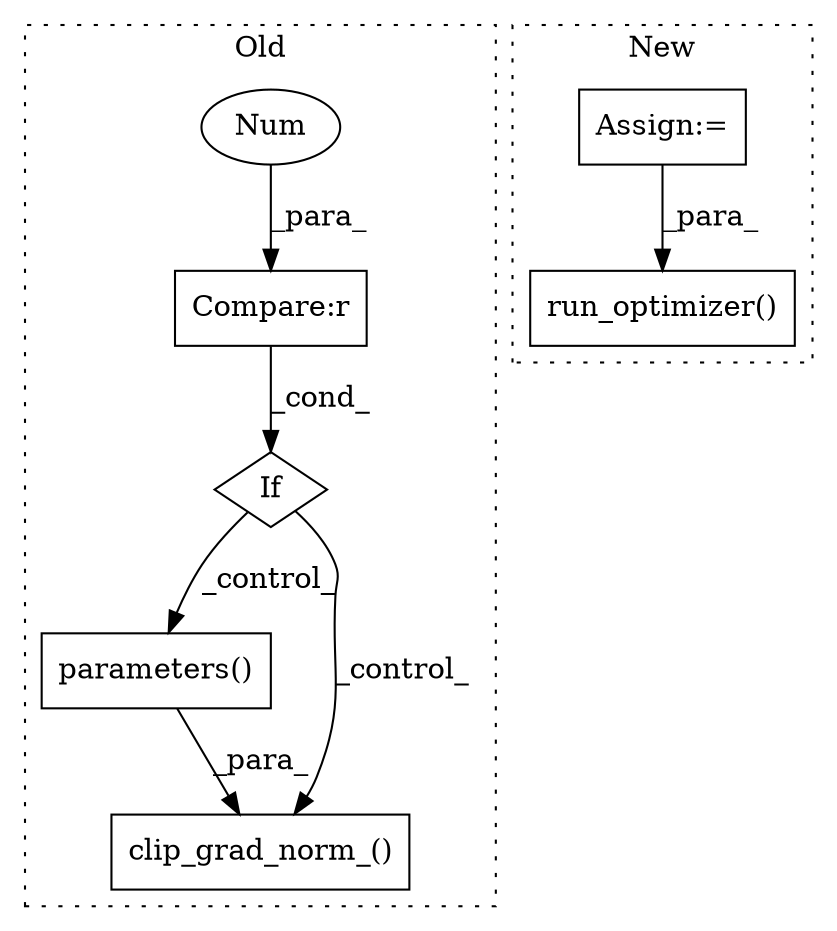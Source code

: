 digraph G {
subgraph cluster0 {
1 [label="parameters()" a="75" s="9468" l="18" shape="box"];
3 [label="If" a="96" s="9407" l="3" shape="diamond"];
4 [label="Compare:r" a="40" s="9410" l="17" shape="box"];
5 [label="clip_grad_norm_()" a="75" s="9441,9501" l="27,1" shape="box"];
6 [label="Num" a="76" s="9426" l="1" shape="ellipse"];
label = "Old";
style="dotted";
}
subgraph cluster1 {
2 [label="run_optimizer()" a="75" s="10350,10402" l="19,1" shape="box"];
7 [label="Assign:=" a="68" s="9289" l="3" shape="box"];
label = "New";
style="dotted";
}
1 -> 5 [label="_para_"];
3 -> 5 [label="_control_"];
3 -> 1 [label="_control_"];
4 -> 3 [label="_cond_"];
6 -> 4 [label="_para_"];
7 -> 2 [label="_para_"];
}